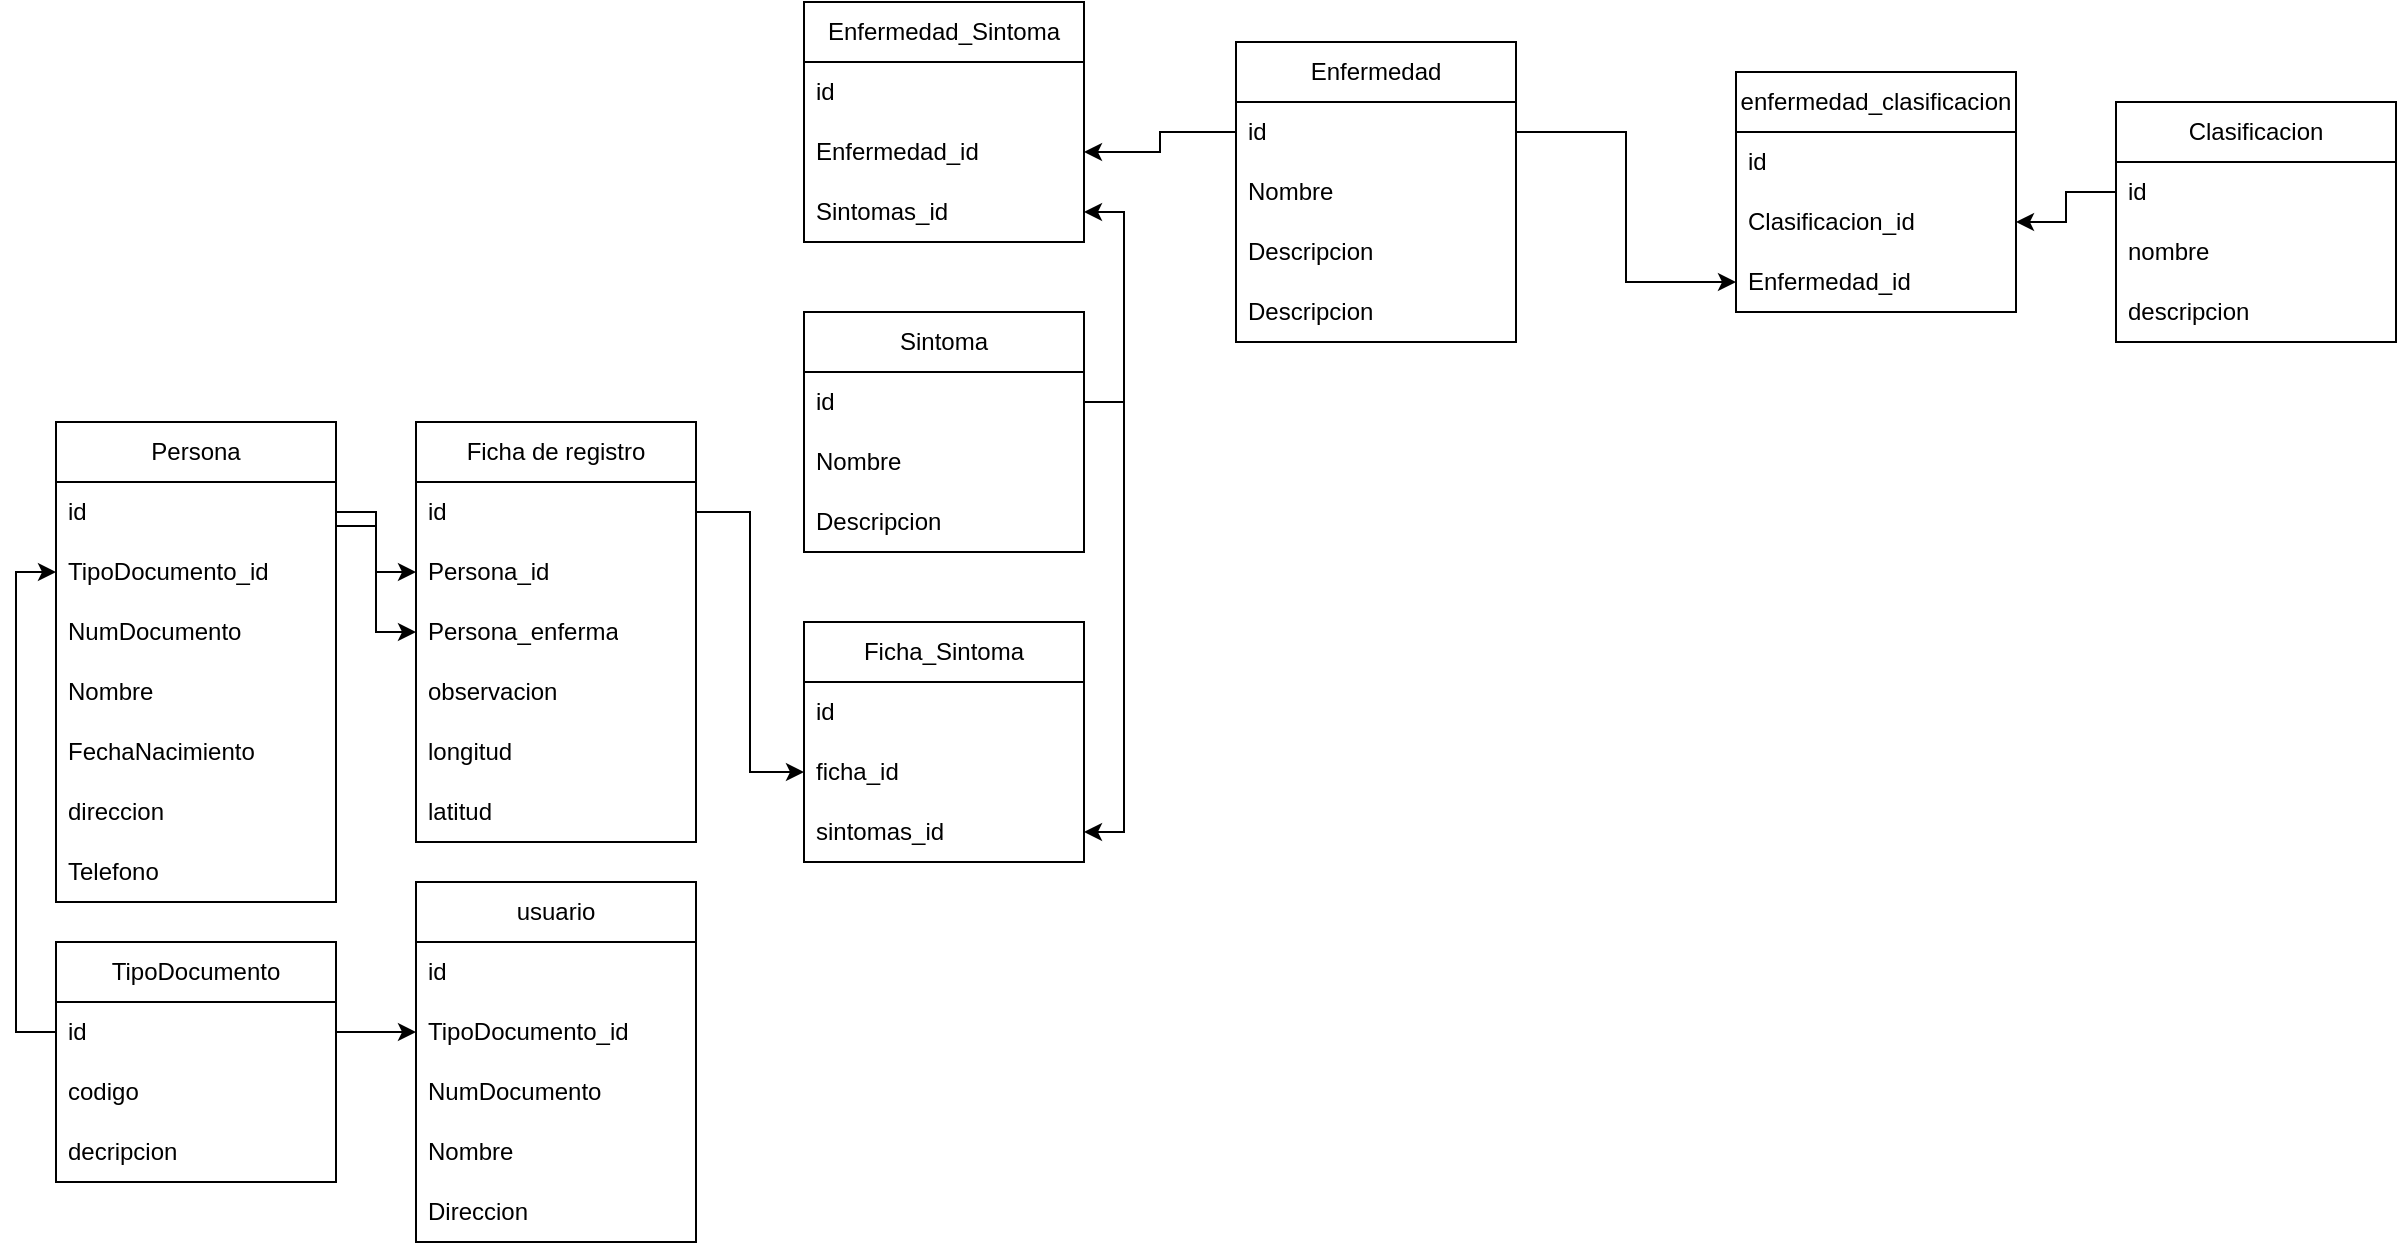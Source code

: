 <mxfile version="22.1.3" type="device">
  <diagram id="C5RBs43oDa-KdzZeNtuy" name="Page-1">
    <mxGraphModel dx="1434" dy="790" grid="1" gridSize="10" guides="1" tooltips="1" connect="1" arrows="1" fold="1" page="1" pageScale="1" pageWidth="827" pageHeight="1169" math="0" shadow="0">
      <root>
        <mxCell id="WIyWlLk6GJQsqaUBKTNV-0" />
        <mxCell id="WIyWlLk6GJQsqaUBKTNV-1" parent="WIyWlLk6GJQsqaUBKTNV-0" />
        <mxCell id="cjbM_h6wf8e8tONuE0VB-0" value="Enfermedad" style="swimlane;fontStyle=0;childLayout=stackLayout;horizontal=1;startSize=30;horizontalStack=0;resizeParent=1;resizeParentMax=0;resizeLast=0;collapsible=1;marginBottom=0;whiteSpace=wrap;html=1;" parent="WIyWlLk6GJQsqaUBKTNV-1" vertex="1">
          <mxGeometry x="630" y="30" width="140" height="150" as="geometry" />
        </mxCell>
        <mxCell id="cjbM_h6wf8e8tONuE0VB-1" value="id" style="text;strokeColor=none;fillColor=none;align=left;verticalAlign=middle;spacingLeft=4;spacingRight=4;overflow=hidden;points=[[0,0.5],[1,0.5]];portConstraint=eastwest;rotatable=0;whiteSpace=wrap;html=1;" parent="cjbM_h6wf8e8tONuE0VB-0" vertex="1">
          <mxGeometry y="30" width="140" height="30" as="geometry" />
        </mxCell>
        <mxCell id="cjbM_h6wf8e8tONuE0VB-2" value="Nombre" style="text;strokeColor=none;fillColor=none;align=left;verticalAlign=middle;spacingLeft=4;spacingRight=4;overflow=hidden;points=[[0,0.5],[1,0.5]];portConstraint=eastwest;rotatable=0;whiteSpace=wrap;html=1;" parent="cjbM_h6wf8e8tONuE0VB-0" vertex="1">
          <mxGeometry y="60" width="140" height="30" as="geometry" />
        </mxCell>
        <mxCell id="cjbM_h6wf8e8tONuE0VB-3" value="Descripcion" style="text;strokeColor=none;fillColor=none;align=left;verticalAlign=middle;spacingLeft=4;spacingRight=4;overflow=hidden;points=[[0,0.5],[1,0.5]];portConstraint=eastwest;rotatable=0;whiteSpace=wrap;html=1;" parent="cjbM_h6wf8e8tONuE0VB-0" vertex="1">
          <mxGeometry y="90" width="140" height="30" as="geometry" />
        </mxCell>
        <mxCell id="YLGcx_zrJqTpYjz0DCLU-30" value="Descripcion" style="text;strokeColor=none;fillColor=none;align=left;verticalAlign=middle;spacingLeft=4;spacingRight=4;overflow=hidden;points=[[0,0.5],[1,0.5]];portConstraint=eastwest;rotatable=0;whiteSpace=wrap;html=1;" parent="cjbM_h6wf8e8tONuE0VB-0" vertex="1">
          <mxGeometry y="120" width="140" height="30" as="geometry" />
        </mxCell>
        <mxCell id="cjbM_h6wf8e8tONuE0VB-4" value="Sintoma" style="swimlane;fontStyle=0;childLayout=stackLayout;horizontal=1;startSize=30;horizontalStack=0;resizeParent=1;resizeParentMax=0;resizeLast=0;collapsible=1;marginBottom=0;whiteSpace=wrap;html=1;" parent="WIyWlLk6GJQsqaUBKTNV-1" vertex="1">
          <mxGeometry x="414" y="165" width="140" height="120" as="geometry" />
        </mxCell>
        <mxCell id="cjbM_h6wf8e8tONuE0VB-5" value="id" style="text;strokeColor=none;fillColor=none;align=left;verticalAlign=middle;spacingLeft=4;spacingRight=4;overflow=hidden;points=[[0,0.5],[1,0.5]];portConstraint=eastwest;rotatable=0;whiteSpace=wrap;html=1;" parent="cjbM_h6wf8e8tONuE0VB-4" vertex="1">
          <mxGeometry y="30" width="140" height="30" as="geometry" />
        </mxCell>
        <mxCell id="cjbM_h6wf8e8tONuE0VB-6" value="Nombre" style="text;strokeColor=none;fillColor=none;align=left;verticalAlign=middle;spacingLeft=4;spacingRight=4;overflow=hidden;points=[[0,0.5],[1,0.5]];portConstraint=eastwest;rotatable=0;whiteSpace=wrap;html=1;" parent="cjbM_h6wf8e8tONuE0VB-4" vertex="1">
          <mxGeometry y="60" width="140" height="30" as="geometry" />
        </mxCell>
        <mxCell id="cjbM_h6wf8e8tONuE0VB-7" value="Descripcion" style="text;strokeColor=none;fillColor=none;align=left;verticalAlign=middle;spacingLeft=4;spacingRight=4;overflow=hidden;points=[[0,0.5],[1,0.5]];portConstraint=eastwest;rotatable=0;whiteSpace=wrap;html=1;" parent="cjbM_h6wf8e8tONuE0VB-4" vertex="1">
          <mxGeometry y="90" width="140" height="30" as="geometry" />
        </mxCell>
        <mxCell id="cjbM_h6wf8e8tONuE0VB-8" value="Enfermedad_Sintoma" style="swimlane;fontStyle=0;childLayout=stackLayout;horizontal=1;startSize=30;horizontalStack=0;resizeParent=1;resizeParentMax=0;resizeLast=0;collapsible=1;marginBottom=0;whiteSpace=wrap;html=1;" parent="WIyWlLk6GJQsqaUBKTNV-1" vertex="1">
          <mxGeometry x="414" y="10" width="140" height="120" as="geometry" />
        </mxCell>
        <mxCell id="UVJylN_9PwTbdCGLvbdC-5" value="id" style="text;strokeColor=none;fillColor=none;align=left;verticalAlign=middle;spacingLeft=4;spacingRight=4;overflow=hidden;points=[[0,0.5],[1,0.5]];portConstraint=eastwest;rotatable=0;whiteSpace=wrap;html=1;" vertex="1" parent="cjbM_h6wf8e8tONuE0VB-8">
          <mxGeometry y="30" width="140" height="30" as="geometry" />
        </mxCell>
        <mxCell id="cjbM_h6wf8e8tONuE0VB-9" value="Enfermedad_id" style="text;strokeColor=none;fillColor=none;align=left;verticalAlign=middle;spacingLeft=4;spacingRight=4;overflow=hidden;points=[[0,0.5],[1,0.5]];portConstraint=eastwest;rotatable=0;whiteSpace=wrap;html=1;" parent="cjbM_h6wf8e8tONuE0VB-8" vertex="1">
          <mxGeometry y="60" width="140" height="30" as="geometry" />
        </mxCell>
        <mxCell id="cjbM_h6wf8e8tONuE0VB-10" value="Sintomas_id" style="text;strokeColor=none;fillColor=none;align=left;verticalAlign=middle;spacingLeft=4;spacingRight=4;overflow=hidden;points=[[0,0.5],[1,0.5]];portConstraint=eastwest;rotatable=0;whiteSpace=wrap;html=1;" parent="cjbM_h6wf8e8tONuE0VB-8" vertex="1">
          <mxGeometry y="90" width="140" height="30" as="geometry" />
        </mxCell>
        <mxCell id="cjbM_h6wf8e8tONuE0VB-27" value="Ficha de registro" style="swimlane;fontStyle=0;childLayout=stackLayout;horizontal=1;startSize=30;horizontalStack=0;resizeParent=1;resizeParentMax=0;resizeLast=0;collapsible=1;marginBottom=0;whiteSpace=wrap;html=1;" parent="WIyWlLk6GJQsqaUBKTNV-1" vertex="1">
          <mxGeometry x="220" y="220" width="140" height="210" as="geometry" />
        </mxCell>
        <mxCell id="cjbM_h6wf8e8tONuE0VB-26" value="id" style="text;strokeColor=none;fillColor=none;align=left;verticalAlign=middle;spacingLeft=4;spacingRight=4;overflow=hidden;points=[[0,0.5],[1,0.5]];portConstraint=eastwest;rotatable=0;whiteSpace=wrap;html=1;" parent="cjbM_h6wf8e8tONuE0VB-27" vertex="1">
          <mxGeometry y="30" width="140" height="30" as="geometry" />
        </mxCell>
        <mxCell id="cjbM_h6wf8e8tONuE0VB-28" value="Persona_id" style="text;strokeColor=none;fillColor=none;align=left;verticalAlign=middle;spacingLeft=4;spacingRight=4;overflow=hidden;points=[[0,0.5],[1,0.5]];portConstraint=eastwest;rotatable=0;whiteSpace=wrap;html=1;" parent="cjbM_h6wf8e8tONuE0VB-27" vertex="1">
          <mxGeometry y="60" width="140" height="30" as="geometry" />
        </mxCell>
        <mxCell id="cjbM_h6wf8e8tONuE0VB-29" value="Persona_enferma" style="text;strokeColor=none;fillColor=none;align=left;verticalAlign=middle;spacingLeft=4;spacingRight=4;overflow=hidden;points=[[0,0.5],[1,0.5]];portConstraint=eastwest;rotatable=0;whiteSpace=wrap;html=1;" parent="cjbM_h6wf8e8tONuE0VB-27" vertex="1">
          <mxGeometry y="90" width="140" height="30" as="geometry" />
        </mxCell>
        <mxCell id="YLGcx_zrJqTpYjz0DCLU-21" value="observacion" style="text;strokeColor=none;fillColor=none;align=left;verticalAlign=middle;spacingLeft=4;spacingRight=4;overflow=hidden;points=[[0,0.5],[1,0.5]];portConstraint=eastwest;rotatable=0;whiteSpace=wrap;html=1;" parent="cjbM_h6wf8e8tONuE0VB-27" vertex="1">
          <mxGeometry y="120" width="140" height="30" as="geometry" />
        </mxCell>
        <mxCell id="cjbM_h6wf8e8tONuE0VB-21" value="longitud" style="text;strokeColor=none;fillColor=none;align=left;verticalAlign=middle;spacingLeft=4;spacingRight=4;overflow=hidden;points=[[0,0.5],[1,0.5]];portConstraint=eastwest;rotatable=0;whiteSpace=wrap;html=1;" parent="cjbM_h6wf8e8tONuE0VB-27" vertex="1">
          <mxGeometry y="150" width="140" height="30" as="geometry" />
        </mxCell>
        <mxCell id="cjbM_h6wf8e8tONuE0VB-30" value="latitud" style="text;strokeColor=none;fillColor=none;align=left;verticalAlign=middle;spacingLeft=4;spacingRight=4;overflow=hidden;points=[[0,0.5],[1,0.5]];portConstraint=eastwest;rotatable=0;whiteSpace=wrap;html=1;" parent="cjbM_h6wf8e8tONuE0VB-27" vertex="1">
          <mxGeometry y="180" width="140" height="30" as="geometry" />
        </mxCell>
        <mxCell id="cjbM_h6wf8e8tONuE0VB-31" value="Persona" style="swimlane;fontStyle=0;childLayout=stackLayout;horizontal=1;startSize=30;horizontalStack=0;resizeParent=1;resizeParentMax=0;resizeLast=0;collapsible=1;marginBottom=0;whiteSpace=wrap;html=1;" parent="WIyWlLk6GJQsqaUBKTNV-1" vertex="1">
          <mxGeometry x="40" y="220" width="140" height="240" as="geometry" />
        </mxCell>
        <mxCell id="cjbM_h6wf8e8tONuE0VB-32" value="id" style="text;strokeColor=none;fillColor=none;align=left;verticalAlign=middle;spacingLeft=4;spacingRight=4;overflow=hidden;points=[[0,0.5],[1,0.5]];portConstraint=eastwest;rotatable=0;whiteSpace=wrap;html=1;" parent="cjbM_h6wf8e8tONuE0VB-31" vertex="1">
          <mxGeometry y="30" width="140" height="30" as="geometry" />
        </mxCell>
        <mxCell id="cjbM_h6wf8e8tONuE0VB-33" value="TipoDocumento_id" style="text;strokeColor=none;fillColor=none;align=left;verticalAlign=middle;spacingLeft=4;spacingRight=4;overflow=hidden;points=[[0,0.5],[1,0.5]];portConstraint=eastwest;rotatable=0;whiteSpace=wrap;html=1;" parent="cjbM_h6wf8e8tONuE0VB-31" vertex="1">
          <mxGeometry y="60" width="140" height="30" as="geometry" />
        </mxCell>
        <mxCell id="cjbM_h6wf8e8tONuE0VB-34" value="NumDocumento" style="text;strokeColor=none;fillColor=none;align=left;verticalAlign=middle;spacingLeft=4;spacingRight=4;overflow=hidden;points=[[0,0.5],[1,0.5]];portConstraint=eastwest;rotatable=0;whiteSpace=wrap;html=1;" parent="cjbM_h6wf8e8tONuE0VB-31" vertex="1">
          <mxGeometry y="90" width="140" height="30" as="geometry" />
        </mxCell>
        <mxCell id="cjbM_h6wf8e8tONuE0VB-35" value="Nombre" style="text;strokeColor=none;fillColor=none;align=left;verticalAlign=middle;spacingLeft=4;spacingRight=4;overflow=hidden;points=[[0,0.5],[1,0.5]];portConstraint=eastwest;rotatable=0;whiteSpace=wrap;html=1;" parent="cjbM_h6wf8e8tONuE0VB-31" vertex="1">
          <mxGeometry y="120" width="140" height="30" as="geometry" />
        </mxCell>
        <mxCell id="YLGcx_zrJqTpYjz0DCLU-19" value="FechaNacimiento" style="text;strokeColor=none;fillColor=none;align=left;verticalAlign=middle;spacingLeft=4;spacingRight=4;overflow=hidden;points=[[0,0.5],[1,0.5]];portConstraint=eastwest;rotatable=0;whiteSpace=wrap;html=1;" parent="cjbM_h6wf8e8tONuE0VB-31" vertex="1">
          <mxGeometry y="150" width="140" height="30" as="geometry" />
        </mxCell>
        <mxCell id="cjbM_h6wf8e8tONuE0VB-36" value="direccion" style="text;strokeColor=none;fillColor=none;align=left;verticalAlign=middle;spacingLeft=4;spacingRight=4;overflow=hidden;points=[[0,0.5],[1,0.5]];portConstraint=eastwest;rotatable=0;whiteSpace=wrap;html=1;" parent="cjbM_h6wf8e8tONuE0VB-31" vertex="1">
          <mxGeometry y="180" width="140" height="30" as="geometry" />
        </mxCell>
        <mxCell id="YLGcx_zrJqTpYjz0DCLU-20" value="Telefono" style="text;strokeColor=none;fillColor=none;align=left;verticalAlign=middle;spacingLeft=4;spacingRight=4;overflow=hidden;points=[[0,0.5],[1,0.5]];portConstraint=eastwest;rotatable=0;whiteSpace=wrap;html=1;" parent="cjbM_h6wf8e8tONuE0VB-31" vertex="1">
          <mxGeometry y="210" width="140" height="30" as="geometry" />
        </mxCell>
        <mxCell id="YLGcx_zrJqTpYjz0DCLU-0" value="Ficha_Sintoma" style="swimlane;fontStyle=0;childLayout=stackLayout;horizontal=1;startSize=30;horizontalStack=0;resizeParent=1;resizeParentMax=0;resizeLast=0;collapsible=1;marginBottom=0;whiteSpace=wrap;html=1;" parent="WIyWlLk6GJQsqaUBKTNV-1" vertex="1">
          <mxGeometry x="414" y="320" width="140" height="120" as="geometry" />
        </mxCell>
        <mxCell id="YLGcx_zrJqTpYjz0DCLU-1" value="id" style="text;strokeColor=none;fillColor=none;align=left;verticalAlign=middle;spacingLeft=4;spacingRight=4;overflow=hidden;points=[[0,0.5],[1,0.5]];portConstraint=eastwest;rotatable=0;whiteSpace=wrap;html=1;" parent="YLGcx_zrJqTpYjz0DCLU-0" vertex="1">
          <mxGeometry y="30" width="140" height="30" as="geometry" />
        </mxCell>
        <mxCell id="YLGcx_zrJqTpYjz0DCLU-2" value="ficha_id" style="text;strokeColor=none;fillColor=none;align=left;verticalAlign=middle;spacingLeft=4;spacingRight=4;overflow=hidden;points=[[0,0.5],[1,0.5]];portConstraint=eastwest;rotatable=0;whiteSpace=wrap;html=1;" parent="YLGcx_zrJqTpYjz0DCLU-0" vertex="1">
          <mxGeometry y="60" width="140" height="30" as="geometry" />
        </mxCell>
        <mxCell id="YLGcx_zrJqTpYjz0DCLU-3" value="sintomas_id" style="text;strokeColor=none;fillColor=none;align=left;verticalAlign=middle;spacingLeft=4;spacingRight=4;overflow=hidden;points=[[0,0.5],[1,0.5]];portConstraint=eastwest;rotatable=0;whiteSpace=wrap;html=1;" parent="YLGcx_zrJqTpYjz0DCLU-0" vertex="1">
          <mxGeometry y="90" width="140" height="30" as="geometry" />
        </mxCell>
        <mxCell id="YLGcx_zrJqTpYjz0DCLU-5" style="edgeStyle=orthogonalEdgeStyle;rounded=0;orthogonalLoop=1;jettySize=auto;html=1;exitX=1;exitY=0.5;exitDx=0;exitDy=0;entryX=0;entryY=0.5;entryDx=0;entryDy=0;" parent="WIyWlLk6GJQsqaUBKTNV-1" source="cjbM_h6wf8e8tONuE0VB-32" target="cjbM_h6wf8e8tONuE0VB-28" edge="1">
          <mxGeometry relative="1" as="geometry" />
        </mxCell>
        <mxCell id="YLGcx_zrJqTpYjz0DCLU-4" style="edgeStyle=orthogonalEdgeStyle;rounded=0;orthogonalLoop=1;jettySize=auto;html=1;exitX=1;exitY=0.733;exitDx=0;exitDy=0;entryX=0;entryY=0.5;entryDx=0;entryDy=0;exitPerimeter=0;" parent="WIyWlLk6GJQsqaUBKTNV-1" source="cjbM_h6wf8e8tONuE0VB-32" target="cjbM_h6wf8e8tONuE0VB-29" edge="1">
          <mxGeometry relative="1" as="geometry" />
        </mxCell>
        <mxCell id="YLGcx_zrJqTpYjz0DCLU-6" style="edgeStyle=orthogonalEdgeStyle;rounded=0;orthogonalLoop=1;jettySize=auto;html=1;exitX=1;exitY=0.5;exitDx=0;exitDy=0;entryX=1;entryY=0.5;entryDx=0;entryDy=0;" parent="WIyWlLk6GJQsqaUBKTNV-1" source="cjbM_h6wf8e8tONuE0VB-5" target="YLGcx_zrJqTpYjz0DCLU-3" edge="1">
          <mxGeometry relative="1" as="geometry" />
        </mxCell>
        <mxCell id="YLGcx_zrJqTpYjz0DCLU-7" style="edgeStyle=orthogonalEdgeStyle;rounded=0;orthogonalLoop=1;jettySize=auto;html=1;exitX=1;exitY=0.5;exitDx=0;exitDy=0;entryX=0;entryY=0.5;entryDx=0;entryDy=0;" parent="WIyWlLk6GJQsqaUBKTNV-1" source="cjbM_h6wf8e8tONuE0VB-26" target="YLGcx_zrJqTpYjz0DCLU-2" edge="1">
          <mxGeometry relative="1" as="geometry" />
        </mxCell>
        <mxCell id="YLGcx_zrJqTpYjz0DCLU-8" value="usuario" style="swimlane;fontStyle=0;childLayout=stackLayout;horizontal=1;startSize=30;horizontalStack=0;resizeParent=1;resizeParentMax=0;resizeLast=0;collapsible=1;marginBottom=0;whiteSpace=wrap;html=1;" parent="WIyWlLk6GJQsqaUBKTNV-1" vertex="1">
          <mxGeometry x="220" y="450" width="140" height="180" as="geometry" />
        </mxCell>
        <mxCell id="YLGcx_zrJqTpYjz0DCLU-9" value="id" style="text;strokeColor=none;fillColor=none;align=left;verticalAlign=middle;spacingLeft=4;spacingRight=4;overflow=hidden;points=[[0,0.5],[1,0.5]];portConstraint=eastwest;rotatable=0;whiteSpace=wrap;html=1;" parent="YLGcx_zrJqTpYjz0DCLU-8" vertex="1">
          <mxGeometry y="30" width="140" height="30" as="geometry" />
        </mxCell>
        <mxCell id="YLGcx_zrJqTpYjz0DCLU-10" value="TipoDocumento_id" style="text;strokeColor=none;fillColor=none;align=left;verticalAlign=middle;spacingLeft=4;spacingRight=4;overflow=hidden;points=[[0,0.5],[1,0.5]];portConstraint=eastwest;rotatable=0;whiteSpace=wrap;html=1;" parent="YLGcx_zrJqTpYjz0DCLU-8" vertex="1">
          <mxGeometry y="60" width="140" height="30" as="geometry" />
        </mxCell>
        <mxCell id="YLGcx_zrJqTpYjz0DCLU-17" value="NumDocumento" style="text;strokeColor=none;fillColor=none;align=left;verticalAlign=middle;spacingLeft=4;spacingRight=4;overflow=hidden;points=[[0,0.5],[1,0.5]];portConstraint=eastwest;rotatable=0;whiteSpace=wrap;html=1;" parent="YLGcx_zrJqTpYjz0DCLU-8" vertex="1">
          <mxGeometry y="90" width="140" height="30" as="geometry" />
        </mxCell>
        <mxCell id="YLGcx_zrJqTpYjz0DCLU-12" value="Nombre" style="text;strokeColor=none;fillColor=none;align=left;verticalAlign=middle;spacingLeft=4;spacingRight=4;overflow=hidden;points=[[0,0.5],[1,0.5]];portConstraint=eastwest;rotatable=0;whiteSpace=wrap;html=1;" parent="YLGcx_zrJqTpYjz0DCLU-8" vertex="1">
          <mxGeometry y="120" width="140" height="30" as="geometry" />
        </mxCell>
        <mxCell id="YLGcx_zrJqTpYjz0DCLU-11" value="Direccion" style="text;strokeColor=none;fillColor=none;align=left;verticalAlign=middle;spacingLeft=4;spacingRight=4;overflow=hidden;points=[[0,0.5],[1,0.5]];portConstraint=eastwest;rotatable=0;whiteSpace=wrap;html=1;" parent="YLGcx_zrJqTpYjz0DCLU-8" vertex="1">
          <mxGeometry y="150" width="140" height="30" as="geometry" />
        </mxCell>
        <mxCell id="YLGcx_zrJqTpYjz0DCLU-13" value="TipoDocumento" style="swimlane;fontStyle=0;childLayout=stackLayout;horizontal=1;startSize=30;horizontalStack=0;resizeParent=1;resizeParentMax=0;resizeLast=0;collapsible=1;marginBottom=0;whiteSpace=wrap;html=1;" parent="WIyWlLk6GJQsqaUBKTNV-1" vertex="1">
          <mxGeometry x="40" y="480" width="140" height="120" as="geometry" />
        </mxCell>
        <mxCell id="YLGcx_zrJqTpYjz0DCLU-16" value="id" style="text;strokeColor=none;fillColor=none;align=left;verticalAlign=middle;spacingLeft=4;spacingRight=4;overflow=hidden;points=[[0,0.5],[1,0.5]];portConstraint=eastwest;rotatable=0;whiteSpace=wrap;html=1;" parent="YLGcx_zrJqTpYjz0DCLU-13" vertex="1">
          <mxGeometry y="30" width="140" height="30" as="geometry" />
        </mxCell>
        <mxCell id="YLGcx_zrJqTpYjz0DCLU-14" value="codigo" style="text;strokeColor=none;fillColor=none;align=left;verticalAlign=middle;spacingLeft=4;spacingRight=4;overflow=hidden;points=[[0,0.5],[1,0.5]];portConstraint=eastwest;rotatable=0;whiteSpace=wrap;html=1;" parent="YLGcx_zrJqTpYjz0DCLU-13" vertex="1">
          <mxGeometry y="60" width="140" height="30" as="geometry" />
        </mxCell>
        <mxCell id="YLGcx_zrJqTpYjz0DCLU-15" value="decripcion" style="text;strokeColor=none;fillColor=none;align=left;verticalAlign=middle;spacingLeft=4;spacingRight=4;overflow=hidden;points=[[0,0.5],[1,0.5]];portConstraint=eastwest;rotatable=0;whiteSpace=wrap;html=1;" parent="YLGcx_zrJqTpYjz0DCLU-13" vertex="1">
          <mxGeometry y="90" width="140" height="30" as="geometry" />
        </mxCell>
        <mxCell id="YLGcx_zrJqTpYjz0DCLU-22" style="edgeStyle=orthogonalEdgeStyle;rounded=0;orthogonalLoop=1;jettySize=auto;html=1;exitX=1;exitY=0.5;exitDx=0;exitDy=0;entryX=0;entryY=0.5;entryDx=0;entryDy=0;" parent="WIyWlLk6GJQsqaUBKTNV-1" source="YLGcx_zrJqTpYjz0DCLU-16" target="YLGcx_zrJqTpYjz0DCLU-10" edge="1">
          <mxGeometry relative="1" as="geometry" />
        </mxCell>
        <mxCell id="YLGcx_zrJqTpYjz0DCLU-23" style="edgeStyle=orthogonalEdgeStyle;rounded=0;orthogonalLoop=1;jettySize=auto;html=1;exitX=0;exitY=0.5;exitDx=0;exitDy=0;entryX=0;entryY=0.5;entryDx=0;entryDy=0;" parent="WIyWlLk6GJQsqaUBKTNV-1" source="YLGcx_zrJqTpYjz0DCLU-16" target="cjbM_h6wf8e8tONuE0VB-33" edge="1">
          <mxGeometry relative="1" as="geometry" />
        </mxCell>
        <mxCell id="YLGcx_zrJqTpYjz0DCLU-24" style="edgeStyle=orthogonalEdgeStyle;rounded=0;orthogonalLoop=1;jettySize=auto;html=1;exitX=1;exitY=0.5;exitDx=0;exitDy=0;entryX=1;entryY=0.5;entryDx=0;entryDy=0;" parent="WIyWlLk6GJQsqaUBKTNV-1" source="cjbM_h6wf8e8tONuE0VB-5" target="cjbM_h6wf8e8tONuE0VB-10" edge="1">
          <mxGeometry relative="1" as="geometry" />
        </mxCell>
        <mxCell id="YLGcx_zrJqTpYjz0DCLU-25" value="Clasificacion" style="swimlane;fontStyle=0;childLayout=stackLayout;horizontal=1;startSize=30;horizontalStack=0;resizeParent=1;resizeParentMax=0;resizeLast=0;collapsible=1;marginBottom=0;whiteSpace=wrap;html=1;" parent="WIyWlLk6GJQsqaUBKTNV-1" vertex="1">
          <mxGeometry x="1070" y="60" width="140" height="120" as="geometry" />
        </mxCell>
        <mxCell id="YLGcx_zrJqTpYjz0DCLU-26" value="id" style="text;strokeColor=none;fillColor=none;align=left;verticalAlign=middle;spacingLeft=4;spacingRight=4;overflow=hidden;points=[[0,0.5],[1,0.5]];portConstraint=eastwest;rotatable=0;whiteSpace=wrap;html=1;" parent="YLGcx_zrJqTpYjz0DCLU-25" vertex="1">
          <mxGeometry y="30" width="140" height="30" as="geometry" />
        </mxCell>
        <mxCell id="YLGcx_zrJqTpYjz0DCLU-27" value="nombre" style="text;strokeColor=none;fillColor=none;align=left;verticalAlign=middle;spacingLeft=4;spacingRight=4;overflow=hidden;points=[[0,0.5],[1,0.5]];portConstraint=eastwest;rotatable=0;whiteSpace=wrap;html=1;" parent="YLGcx_zrJqTpYjz0DCLU-25" vertex="1">
          <mxGeometry y="60" width="140" height="30" as="geometry" />
        </mxCell>
        <mxCell id="YLGcx_zrJqTpYjz0DCLU-28" value="descripcion" style="text;strokeColor=none;fillColor=none;align=left;verticalAlign=middle;spacingLeft=4;spacingRight=4;overflow=hidden;points=[[0,0.5],[1,0.5]];portConstraint=eastwest;rotatable=0;whiteSpace=wrap;html=1;" parent="YLGcx_zrJqTpYjz0DCLU-25" vertex="1">
          <mxGeometry y="90" width="140" height="30" as="geometry" />
        </mxCell>
        <mxCell id="YLGcx_zrJqTpYjz0DCLU-29" style="edgeStyle=orthogonalEdgeStyle;rounded=0;orthogonalLoop=1;jettySize=auto;html=1;entryX=1;entryY=0.5;entryDx=0;entryDy=0;" parent="WIyWlLk6GJQsqaUBKTNV-1" source="YLGcx_zrJqTpYjz0DCLU-26" target="UVJylN_9PwTbdCGLvbdC-2" edge="1">
          <mxGeometry relative="1" as="geometry" />
        </mxCell>
        <mxCell id="UVJylN_9PwTbdCGLvbdC-0" value="enfermedad_clasificacion" style="swimlane;fontStyle=0;childLayout=stackLayout;horizontal=1;startSize=30;horizontalStack=0;resizeParent=1;resizeParentMax=0;resizeLast=0;collapsible=1;marginBottom=0;whiteSpace=wrap;html=1;" vertex="1" parent="WIyWlLk6GJQsqaUBKTNV-1">
          <mxGeometry x="880" y="45" width="140" height="120" as="geometry" />
        </mxCell>
        <mxCell id="UVJylN_9PwTbdCGLvbdC-1" value="id" style="text;strokeColor=none;fillColor=none;align=left;verticalAlign=middle;spacingLeft=4;spacingRight=4;overflow=hidden;points=[[0,0.5],[1,0.5]];portConstraint=eastwest;rotatable=0;whiteSpace=wrap;html=1;" vertex="1" parent="UVJylN_9PwTbdCGLvbdC-0">
          <mxGeometry y="30" width="140" height="30" as="geometry" />
        </mxCell>
        <mxCell id="UVJylN_9PwTbdCGLvbdC-2" value="Clasificacion_id" style="text;strokeColor=none;fillColor=none;align=left;verticalAlign=middle;spacingLeft=4;spacingRight=4;overflow=hidden;points=[[0,0.5],[1,0.5]];portConstraint=eastwest;rotatable=0;whiteSpace=wrap;html=1;" vertex="1" parent="UVJylN_9PwTbdCGLvbdC-0">
          <mxGeometry y="60" width="140" height="30" as="geometry" />
        </mxCell>
        <mxCell id="UVJylN_9PwTbdCGLvbdC-3" value="Enfermedad_id" style="text;strokeColor=none;fillColor=none;align=left;verticalAlign=middle;spacingLeft=4;spacingRight=4;overflow=hidden;points=[[0,0.5],[1,0.5]];portConstraint=eastwest;rotatable=0;whiteSpace=wrap;html=1;" vertex="1" parent="UVJylN_9PwTbdCGLvbdC-0">
          <mxGeometry y="90" width="140" height="30" as="geometry" />
        </mxCell>
        <mxCell id="UVJylN_9PwTbdCGLvbdC-4" style="edgeStyle=orthogonalEdgeStyle;rounded=0;orthogonalLoop=1;jettySize=auto;html=1;exitX=1;exitY=0.5;exitDx=0;exitDy=0;" edge="1" parent="WIyWlLk6GJQsqaUBKTNV-1" source="cjbM_h6wf8e8tONuE0VB-1" target="UVJylN_9PwTbdCGLvbdC-3">
          <mxGeometry relative="1" as="geometry" />
        </mxCell>
        <mxCell id="UVJylN_9PwTbdCGLvbdC-7" style="edgeStyle=orthogonalEdgeStyle;rounded=0;orthogonalLoop=1;jettySize=auto;html=1;exitX=0;exitY=0.5;exitDx=0;exitDy=0;entryX=1;entryY=0.5;entryDx=0;entryDy=0;" edge="1" parent="WIyWlLk6GJQsqaUBKTNV-1" source="cjbM_h6wf8e8tONuE0VB-1" target="cjbM_h6wf8e8tONuE0VB-9">
          <mxGeometry relative="1" as="geometry" />
        </mxCell>
      </root>
    </mxGraphModel>
  </diagram>
</mxfile>
